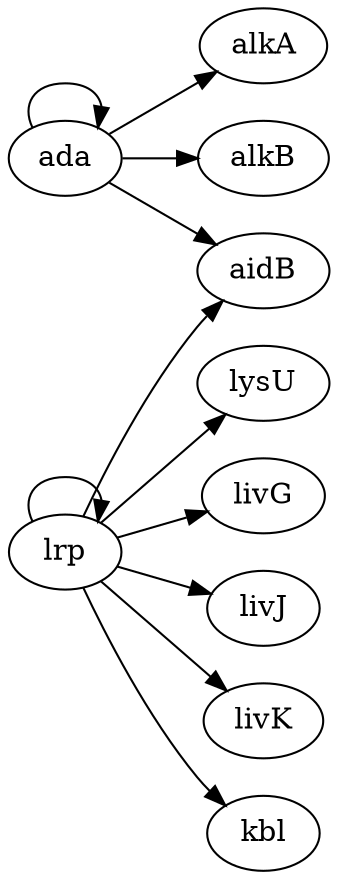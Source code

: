 digraph "Ecoli-1" {
	rankdir=LR;
	"alkA";
	"ada";
	"alkB";
	"aidB";
	"lrp";
	"lysU";
	"livG";
	"livJ";
	"livK";
	"kbl";
	"ada" -> "ada" [value="+-"];
	"ada" -> "alkB" [value="+-"];
	"ada" -> "alkA" [value="+"];
	"ada" -> "aidB" [value="+"];
	"lrp" -> "kbl" [value="+"];
	"lrp" -> "livG" [value="-"];
	"lrp" -> "livJ" [value="-"];
	"lrp" -> "livK" [value="-"];
	"lrp" -> "lrp" [value="-"];
	"lrp" -> "lysU" [value="-"];
	"lrp" -> "aidB" [value="-"];
}